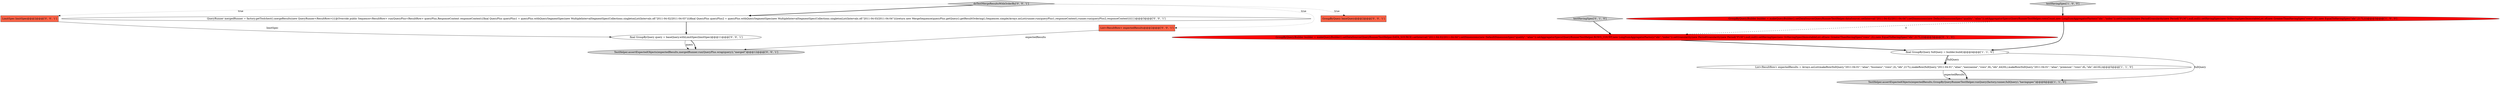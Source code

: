 digraph {
9 [style = filled, label = "LimitSpec limitSpec@@@2@@@['0', '0', '1']", fillcolor = tomato, shape = box image = "AAA0AAABBB3BBB"];
6 [style = filled, label = "testHavingSpec['0', '1', '0']", fillcolor = lightgray, shape = diamond image = "AAA0AAABBB2BBB"];
12 [style = filled, label = "final GroupByQuery query = baseQuery.withLimitSpec(limitSpec)@@@11@@@['0', '0', '1']", fillcolor = white, shape = ellipse image = "AAA0AAABBB3BBB"];
3 [style = filled, label = "List<ResultRow> expectedResults = Arrays.asList(makeRow(fullQuery,\"2011-04-01\",\"alias\",\"business\",\"rows\",2L,\"idx\",217L),makeRow(fullQuery,\"2011-04-01\",\"alias\",\"mezzanine\",\"rows\",6L,\"idx\",4420L),makeRow(fullQuery,\"2011-04-01\",\"alias\",\"premium\",\"rows\",6L,\"idx\",4416L))@@@5@@@['1', '1', '0']", fillcolor = white, shape = ellipse image = "AAA0AAABBB1BBB"];
11 [style = filled, label = "List<ResultRow> expectedResults@@@2@@@['0', '0', '1']", fillcolor = tomato, shape = box image = "AAA0AAABBB3BBB"];
10 [style = filled, label = "TestHelper.assertExpectedObjects(expectedResults,mergedRunner.run(QueryPlus.wrap(query)),\"merged\")@@@12@@@['0', '0', '1']", fillcolor = lightgray, shape = ellipse image = "AAA0AAABBB3BBB"];
0 [style = filled, label = "TestHelper.assertExpectedObjects(expectedResults,GroupByQueryRunnerTestHelper.runQuery(factory,runner,fullQuery),\"havingspec\")@@@6@@@['1', '1', '0']", fillcolor = lightgray, shape = ellipse image = "AAA0AAABBB1BBB"];
5 [style = filled, label = "GroupByQuery.Builder builder = makeQueryBuilder().setDataSource(QueryRunnerTestHelper.DATA_SOURCE).setInterval(\"2011-04-02/2011-04-04\").setDimensions(new DefaultDimensionSpec(\"quality\",\"alias\")).setAggregatorSpecs(QueryRunnerTestHelper.ROWS_COUNT,new LongSumAggregatorFactory(\"idx\",\"index\")).setGranularity(new PeriodGranularity(new Period(\"P1M\"),null,null)).setHavingSpec(new OrHavingSpec(ImmutableList.of(new GreaterThanHavingSpec(\"rows\",2L),new EqualToHavingSpec(\"idx\",217L))))@@@3@@@['0', '1', '0']", fillcolor = red, shape = ellipse image = "AAA1AAABBB2BBB"];
1 [style = filled, label = "final GroupByQuery fullQuery = builder.build()@@@4@@@['1', '1', '0']", fillcolor = white, shape = ellipse image = "AAA0AAABBB1BBB"];
2 [style = filled, label = "testHavingSpec['1', '0', '0']", fillcolor = lightgray, shape = diamond image = "AAA0AAABBB1BBB"];
4 [style = filled, label = "GroupByQuery.Builder builder = makeQueryBuilder().setDataSource(QueryRunnerTestHelper.dataSource).setInterval(\"2011-04-02/2011-04-04\").setDimensions(new DefaultDimensionSpec(\"quality\",\"alias\")).setAggregatorSpecs(QueryRunnerTestHelper.rowsCount,new LongSumAggregatorFactory(\"idx\",\"index\")).setGranularity(new PeriodGranularity(new Period(\"P1M\"),null,null)).setHavingSpec(new OrHavingSpec(ImmutableList.of(new GreaterThanHavingSpec(\"rows\",2L),new EqualToHavingSpec(\"idx\",217L))))@@@3@@@['1', '0', '0']", fillcolor = red, shape = ellipse image = "AAA1AAABBB1BBB"];
8 [style = filled, label = "QueryRunner mergedRunner = factory.getToolchest().mergeResults(new QueryRunner<ResultRow>(){@Override public Sequence<ResultRow> run(QueryPlus<ResultRow> queryPlus,ResponseContext responseContext){final QueryPlus queryPlus1 = queryPlus.withQuerySegmentSpec(new MultipleIntervalSegmentSpec(Collections.singletonList(Intervals.of(\"2011-04-02/2011-04-03\"))))final QueryPlus queryPlus2 = queryPlus.withQuerySegmentSpec(new MultipleIntervalSegmentSpec(Collections.singletonList(Intervals.of(\"2011-04-03/2011-04-04\"))))return new MergeSequence(queryPlus.getQuery().getResultOrdering(),Sequences.simple(Arrays.asList(runner.run(queryPlus1,responseContext),runner.run(queryPlus2,responseContext))))}})@@@3@@@['0', '0', '1']", fillcolor = white, shape = ellipse image = "AAA0AAABBB3BBB"];
13 [style = filled, label = "GroupByQuery baseQuery@@@2@@@['0', '0', '1']", fillcolor = tomato, shape = box image = "AAA0AAABBB3BBB"];
7 [style = filled, label = "doTestMergeResultsWithOrderBy['0', '0', '1']", fillcolor = lightgray, shape = diamond image = "AAA0AAABBB3BBB"];
1->3 [style = bold, label=""];
3->0 [style = solid, label="expectedResults"];
7->13 [style = dotted, label="true"];
4->5 [style = dashed, label="0"];
5->1 [style = bold, label=""];
6->5 [style = bold, label=""];
11->10 [style = solid, label="expectedResults"];
4->1 [style = bold, label=""];
12->10 [style = bold, label=""];
1->3 [style = solid, label="fullQuery"];
9->12 [style = solid, label="limitSpec"];
1->0 [style = solid, label="fullQuery"];
7->9 [style = dotted, label="true"];
7->11 [style = dotted, label="true"];
7->8 [style = bold, label=""];
2->4 [style = bold, label=""];
8->12 [style = bold, label=""];
3->0 [style = bold, label=""];
12->10 [style = solid, label="query"];
}
